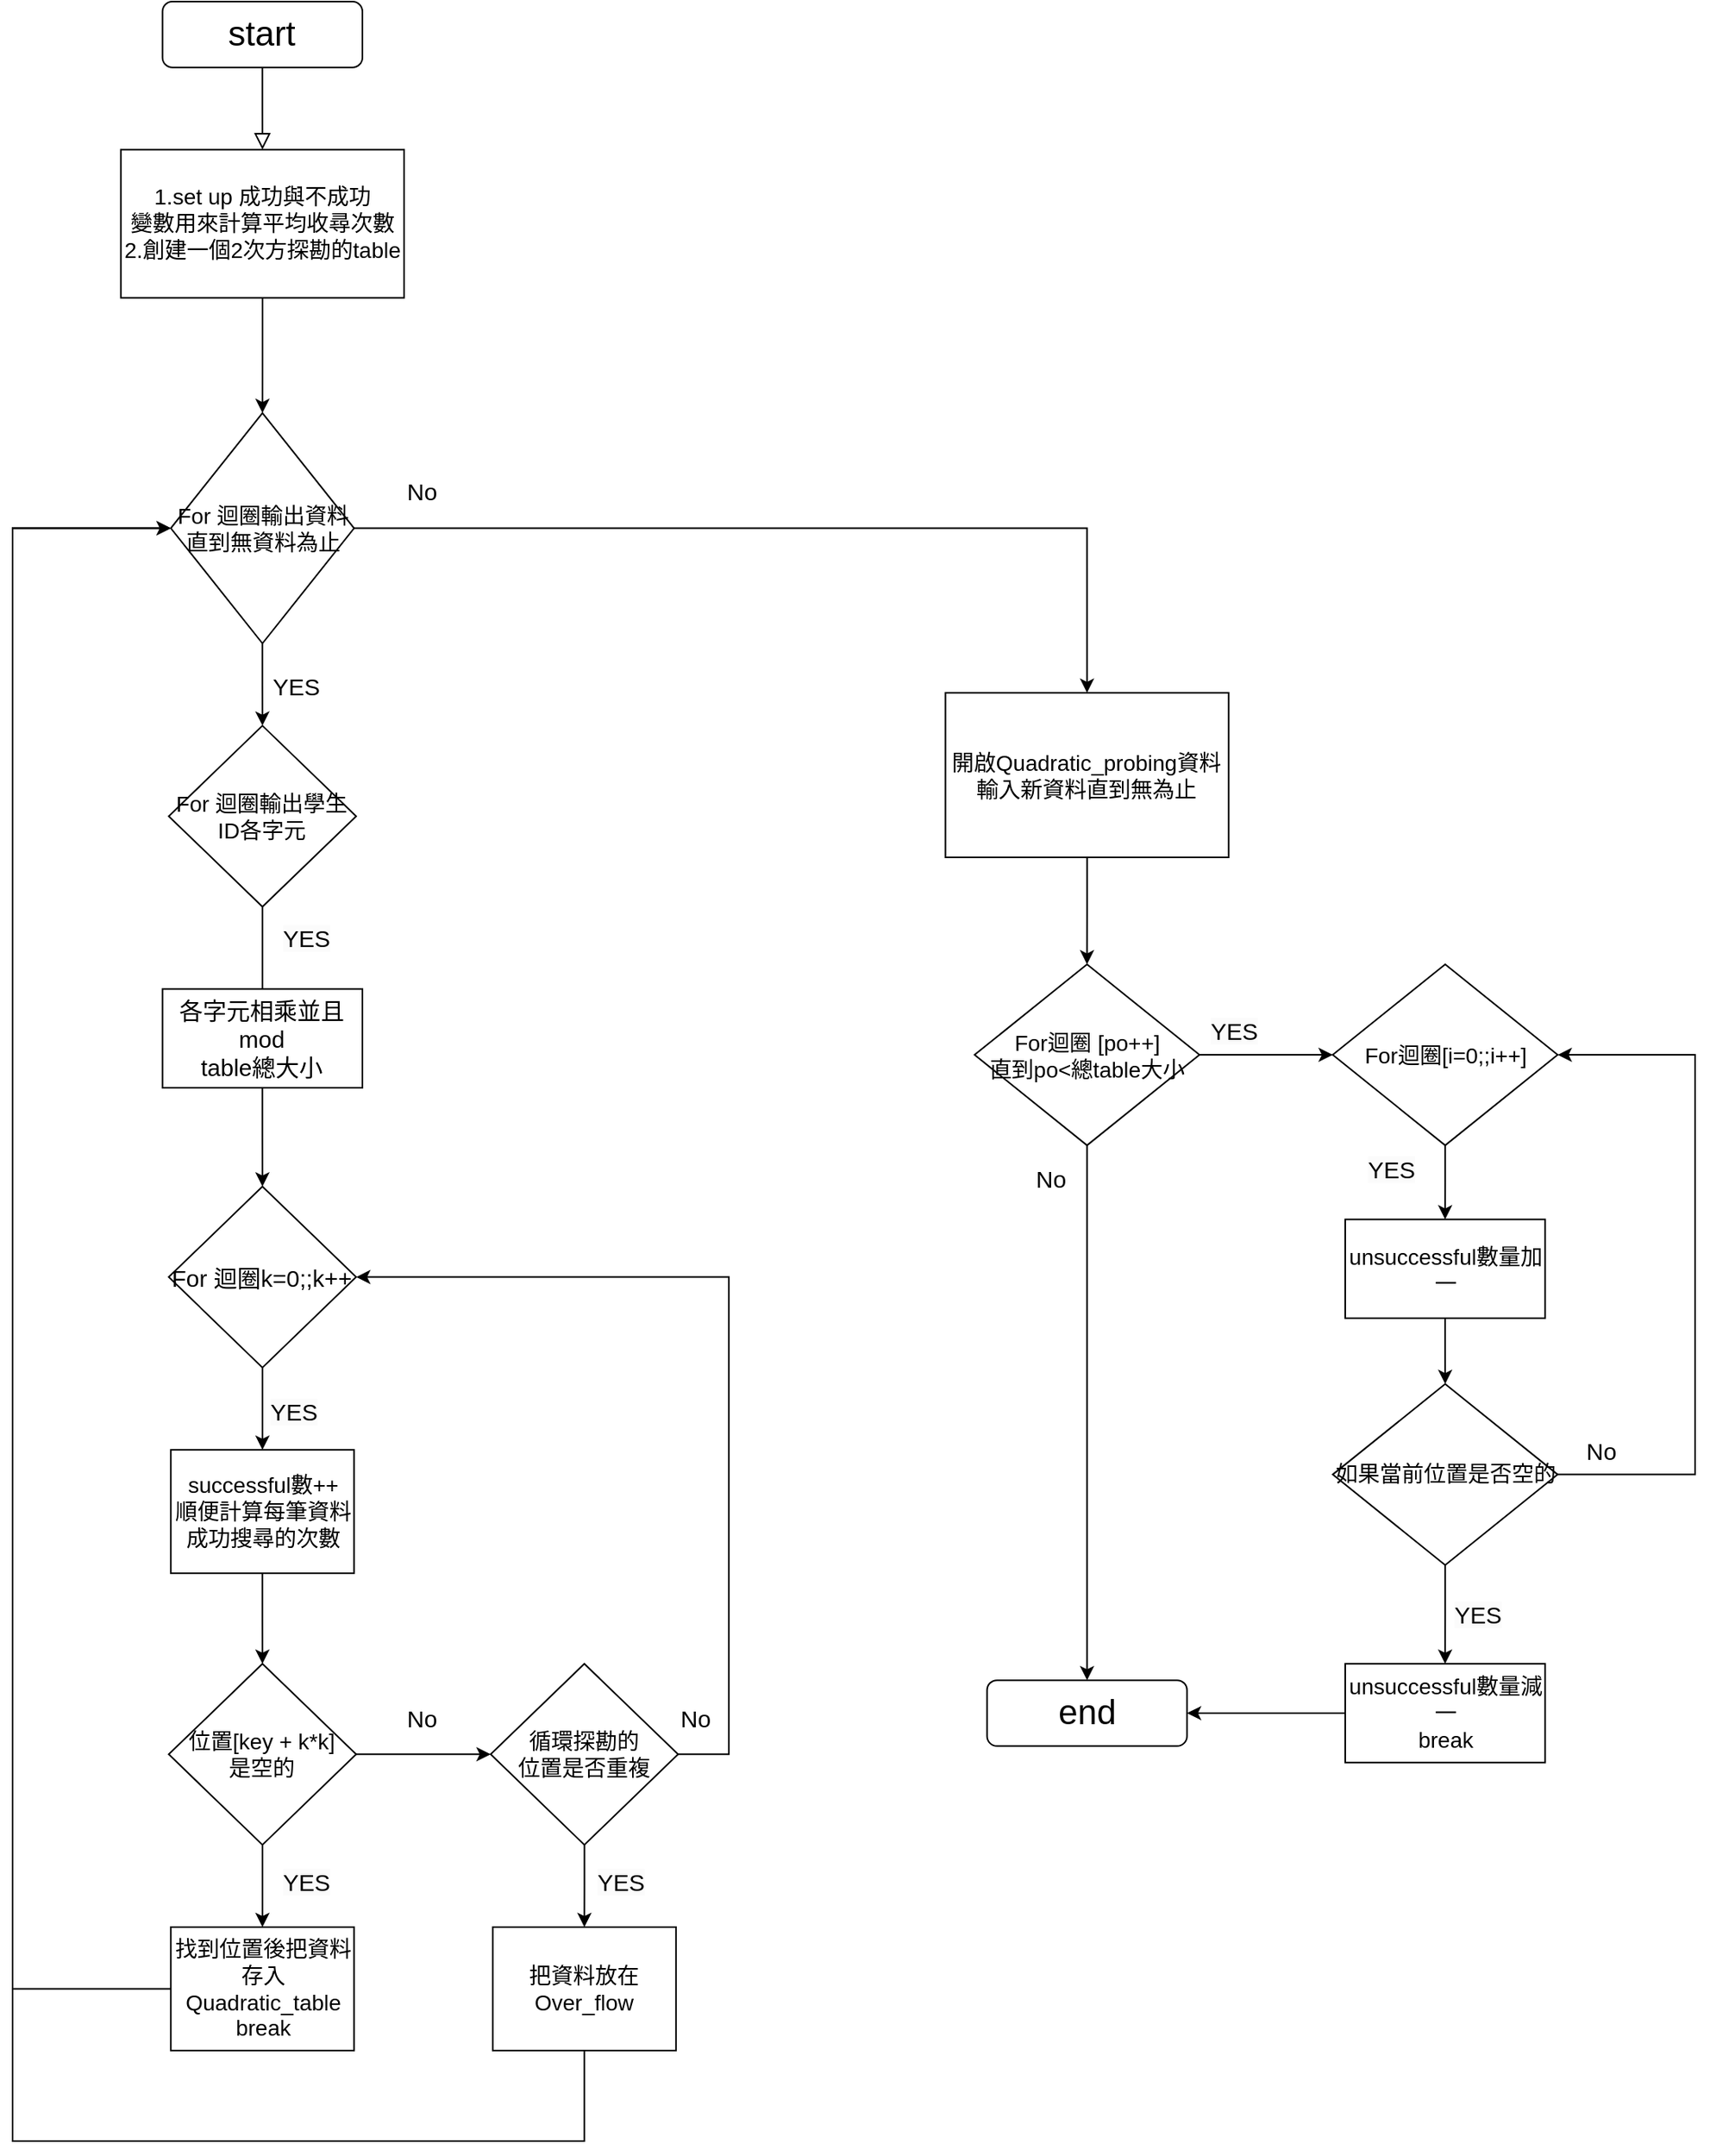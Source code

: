 <mxfile version="21.2.3" type="device">
  <diagram id="C5RBs43oDa-KdzZeNtuy" name="Page-1">
    <mxGraphModel dx="1859" dy="522" grid="1" gridSize="10" guides="1" tooltips="1" connect="1" arrows="1" fold="1" page="1" pageScale="1" pageWidth="827" pageHeight="1169" math="0" shadow="0">
      <root>
        <mxCell id="WIyWlLk6GJQsqaUBKTNV-0" />
        <mxCell id="WIyWlLk6GJQsqaUBKTNV-1" parent="WIyWlLk6GJQsqaUBKTNV-0" />
        <mxCell id="ADbTayrC-Ze4ekN7dhju-61" value="" style="group" parent="WIyWlLk6GJQsqaUBKTNV-1" vertex="1" connectable="0">
          <mxGeometry y="80" width="1070" height="1360" as="geometry" />
        </mxCell>
        <mxCell id="WIyWlLk6GJQsqaUBKTNV-2" value="" style="rounded=0;html=1;jettySize=auto;orthogonalLoop=1;fontSize=11;endArrow=block;endFill=0;endSize=8;strokeWidth=1;shadow=0;labelBackgroundColor=none;edgeStyle=orthogonalEdgeStyle;" parent="ADbTayrC-Ze4ekN7dhju-61" source="WIyWlLk6GJQsqaUBKTNV-3" edge="1">
          <mxGeometry relative="1" as="geometry">
            <mxPoint x="158.911" y="94.154" as="targetPoint" />
          </mxGeometry>
        </mxCell>
        <mxCell id="WIyWlLk6GJQsqaUBKTNV-3" value="&lt;font style=&quot;font-size: 22px;&quot;&gt;start&lt;/font&gt;" style="rounded=1;whiteSpace=wrap;html=1;fontSize=12;glass=0;strokeWidth=1;shadow=0;" parent="ADbTayrC-Ze4ekN7dhju-61" vertex="1">
          <mxGeometry x="95.347" width="127.129" height="41.846" as="geometry" />
        </mxCell>
        <mxCell id="WIyWlLk6GJQsqaUBKTNV-11" value="&lt;font style=&quot;font-size: 22px;&quot;&gt;end&lt;/font&gt;" style="rounded=1;whiteSpace=wrap;html=1;fontSize=12;glass=0;strokeWidth=1;shadow=0;" parent="ADbTayrC-Ze4ekN7dhju-61" vertex="1">
          <mxGeometry x="619.752" y="1067.077" width="127.129" height="41.846" as="geometry" />
        </mxCell>
        <mxCell id="ADbTayrC-Ze4ekN7dhju-0" value="&lt;font style=&quot;font-size: 14px;&quot;&gt;1.set up 成功與不成功&lt;br&gt;變數用來計算平均收尋次數&lt;br&gt;2.創建一個2次方探勘的table&lt;/font&gt;" style="rounded=0;whiteSpace=wrap;html=1;" parent="ADbTayrC-Ze4ekN7dhju-61" vertex="1">
          <mxGeometry x="68.861" y="94.154" width="180.099" height="94.154" as="geometry" />
        </mxCell>
        <mxCell id="ADbTayrC-Ze4ekN7dhju-4" value="&lt;font style=&quot;font-size: 14px;&quot;&gt;For 迴圈輸出資料&lt;br&gt;直到無資料為止&lt;/font&gt;" style="rhombus;whiteSpace=wrap;html=1;rounded=0;" parent="ADbTayrC-Ze4ekN7dhju-61" vertex="1">
          <mxGeometry x="100.644" y="261.538" width="116.535" height="146.462" as="geometry" />
        </mxCell>
        <mxCell id="ADbTayrC-Ze4ekN7dhju-9" style="edgeStyle=orthogonalEdgeStyle;rounded=0;orthogonalLoop=1;jettySize=auto;html=1;entryX=0.5;entryY=0;entryDx=0;entryDy=0;" parent="ADbTayrC-Ze4ekN7dhju-61" source="ADbTayrC-Ze4ekN7dhju-0" target="ADbTayrC-Ze4ekN7dhju-4" edge="1">
          <mxGeometry relative="1" as="geometry" />
        </mxCell>
        <mxCell id="ADbTayrC-Ze4ekN7dhju-8" value="&lt;font style=&quot;font-size: 14px;&quot;&gt;開啟Quadratic_probing資料&lt;br&gt;輸入新資料直到無為止&lt;/font&gt;" style="rounded=0;whiteSpace=wrap;html=1;" parent="ADbTayrC-Ze4ekN7dhju-61" vertex="1">
          <mxGeometry x="593.267" y="439.385" width="180.099" height="104.615" as="geometry" />
        </mxCell>
        <mxCell id="ADbTayrC-Ze4ekN7dhju-6" style="edgeStyle=orthogonalEdgeStyle;rounded=0;orthogonalLoop=1;jettySize=auto;html=1;entryX=0.5;entryY=0;entryDx=0;entryDy=0;" parent="ADbTayrC-Ze4ekN7dhju-61" source="ADbTayrC-Ze4ekN7dhju-4" target="ADbTayrC-Ze4ekN7dhju-8" edge="1">
          <mxGeometry relative="1" as="geometry">
            <mxPoint x="480.547" y="470.769" as="targetPoint" />
          </mxGeometry>
        </mxCell>
        <mxCell id="ADbTayrC-Ze4ekN7dhju-12" style="edgeStyle=orthogonalEdgeStyle;rounded=0;orthogonalLoop=1;jettySize=auto;html=1;" parent="ADbTayrC-Ze4ekN7dhju-61" source="ADbTayrC-Ze4ekN7dhju-10" edge="1">
          <mxGeometry relative="1" as="geometry">
            <mxPoint x="158.911" y="680.0" as="targetPoint" />
          </mxGeometry>
        </mxCell>
        <mxCell id="ADbTayrC-Ze4ekN7dhju-10" value="&lt;font style=&quot;font-size: 14px;&quot;&gt;For 迴圈輸出學生&lt;br&gt;ID各字元&lt;/font&gt;" style="rhombus;whiteSpace=wrap;html=1;rounded=0;" parent="ADbTayrC-Ze4ekN7dhju-61" vertex="1">
          <mxGeometry x="99.319" y="460.308" width="119.183" height="115.077" as="geometry" />
        </mxCell>
        <mxCell id="ADbTayrC-Ze4ekN7dhju-11" style="edgeStyle=orthogonalEdgeStyle;rounded=0;orthogonalLoop=1;jettySize=auto;html=1;entryX=0.5;entryY=0;entryDx=0;entryDy=0;" parent="ADbTayrC-Ze4ekN7dhju-61" source="ADbTayrC-Ze4ekN7dhju-4" target="ADbTayrC-Ze4ekN7dhju-10" edge="1">
          <mxGeometry relative="1" as="geometry" />
        </mxCell>
        <mxCell id="ADbTayrC-Ze4ekN7dhju-13" value="&lt;font style=&quot;font-size: 15px;&quot;&gt;各字元相乘並且mod&lt;br&gt;table總大小&lt;/font&gt;" style="rounded=0;whiteSpace=wrap;html=1;" parent="ADbTayrC-Ze4ekN7dhju-61" vertex="1">
          <mxGeometry x="95.347" y="627.692" width="127.129" height="62.769" as="geometry" />
        </mxCell>
        <mxCell id="ADbTayrC-Ze4ekN7dhju-16" value="&lt;font style=&quot;font-size: 15px;&quot;&gt;For 迴圈k=0;;k++&lt;/font&gt;" style="rhombus;whiteSpace=wrap;html=1;rounded=0;" parent="ADbTayrC-Ze4ekN7dhju-61" vertex="1">
          <mxGeometry x="99.319" y="753.231" width="119.183" height="115.077" as="geometry" />
        </mxCell>
        <mxCell id="ADbTayrC-Ze4ekN7dhju-15" value="" style="edgeStyle=orthogonalEdgeStyle;rounded=0;orthogonalLoop=1;jettySize=auto;html=1;entryX=0.5;entryY=0;entryDx=0;entryDy=0;" parent="ADbTayrC-Ze4ekN7dhju-61" source="ADbTayrC-Ze4ekN7dhju-13" target="ADbTayrC-Ze4ekN7dhju-16" edge="1">
          <mxGeometry relative="1" as="geometry">
            <mxPoint x="158.911" y="753.231" as="targetPoint" />
          </mxGeometry>
        </mxCell>
        <mxCell id="ADbTayrC-Ze4ekN7dhju-37" style="edgeStyle=orthogonalEdgeStyle;rounded=0;orthogonalLoop=1;jettySize=auto;html=1;entryX=0;entryY=0.5;entryDx=0;entryDy=0;" parent="ADbTayrC-Ze4ekN7dhju-61" source="ADbTayrC-Ze4ekN7dhju-20" target="ADbTayrC-Ze4ekN7dhju-4" edge="1">
          <mxGeometry relative="1" as="geometry">
            <Array as="points">
              <mxPoint y="1263.754" />
              <mxPoint y="334.769" />
            </Array>
          </mxGeometry>
        </mxCell>
        <mxCell id="ADbTayrC-Ze4ekN7dhju-20" value="&lt;font style=&quot;font-size: 14px;&quot;&gt;找到位置後把資料存入Quadratic_table&lt;br&gt;break&lt;/font&gt;" style="rounded=0;whiteSpace=wrap;html=1;" parent="ADbTayrC-Ze4ekN7dhju-61" vertex="1">
          <mxGeometry x="100.644" y="1224.0" width="116.535" height="78.462" as="geometry" />
        </mxCell>
        <mxCell id="ADbTayrC-Ze4ekN7dhju-28" style="edgeStyle=orthogonalEdgeStyle;rounded=0;orthogonalLoop=1;jettySize=auto;html=1;entryX=0.5;entryY=0;entryDx=0;entryDy=0;" parent="ADbTayrC-Ze4ekN7dhju-61" source="ADbTayrC-Ze4ekN7dhju-21" target="ADbTayrC-Ze4ekN7dhju-20" edge="1">
          <mxGeometry relative="1" as="geometry" />
        </mxCell>
        <mxCell id="ADbTayrC-Ze4ekN7dhju-21" value="&lt;font style=&quot;font-size: 14px;&quot;&gt;位置[key + k*k]&lt;br&gt;是空的&lt;/font&gt;" style="rhombus;whiteSpace=wrap;html=1;rounded=0;" parent="ADbTayrC-Ze4ekN7dhju-61" vertex="1">
          <mxGeometry x="99.319" y="1056.615" width="119.183" height="115.077" as="geometry" />
        </mxCell>
        <mxCell id="ADbTayrC-Ze4ekN7dhju-25" style="edgeStyle=orthogonalEdgeStyle;rounded=0;orthogonalLoop=1;jettySize=auto;html=1;" parent="ADbTayrC-Ze4ekN7dhju-61" source="ADbTayrC-Ze4ekN7dhju-23" target="ADbTayrC-Ze4ekN7dhju-21" edge="1">
          <mxGeometry relative="1" as="geometry" />
        </mxCell>
        <mxCell id="ADbTayrC-Ze4ekN7dhju-23" value="&lt;font style=&quot;font-size: 14px;&quot;&gt;successful數++&lt;br&gt;順便計算每筆資料成功搜尋的次數&lt;/font&gt;" style="rounded=0;whiteSpace=wrap;html=1;" parent="ADbTayrC-Ze4ekN7dhju-61" vertex="1">
          <mxGeometry x="100.644" y="920.615" width="116.535" height="78.462" as="geometry" />
        </mxCell>
        <mxCell id="ADbTayrC-Ze4ekN7dhju-24" style="edgeStyle=orthogonalEdgeStyle;rounded=0;orthogonalLoop=1;jettySize=auto;html=1;entryX=0.5;entryY=0;entryDx=0;entryDy=0;" parent="ADbTayrC-Ze4ekN7dhju-61" source="ADbTayrC-Ze4ekN7dhju-16" target="ADbTayrC-Ze4ekN7dhju-23" edge="1">
          <mxGeometry relative="1" as="geometry" />
        </mxCell>
        <mxCell id="ADbTayrC-Ze4ekN7dhju-36" style="edgeStyle=orthogonalEdgeStyle;rounded=0;orthogonalLoop=1;jettySize=auto;html=1;entryX=1;entryY=0.5;entryDx=0;entryDy=0;" parent="ADbTayrC-Ze4ekN7dhju-61" source="ADbTayrC-Ze4ekN7dhju-26" target="ADbTayrC-Ze4ekN7dhju-16" edge="1">
          <mxGeometry relative="1" as="geometry">
            <Array as="points">
              <mxPoint x="455.545" y="1114.154" />
              <mxPoint x="455.545" y="810.769" />
            </Array>
          </mxGeometry>
        </mxCell>
        <mxCell id="ADbTayrC-Ze4ekN7dhju-26" value="&lt;font style=&quot;font-size: 14px;&quot;&gt;循環探勘的&lt;br&gt;位置是否重複&lt;/font&gt;" style="rhombus;whiteSpace=wrap;html=1;rounded=0;" parent="ADbTayrC-Ze4ekN7dhju-61" vertex="1">
          <mxGeometry x="304.05" y="1056.615" width="119.183" height="115.077" as="geometry" />
        </mxCell>
        <mxCell id="ADbTayrC-Ze4ekN7dhju-27" style="edgeStyle=orthogonalEdgeStyle;rounded=0;orthogonalLoop=1;jettySize=auto;html=1;entryX=0;entryY=0.5;entryDx=0;entryDy=0;" parent="ADbTayrC-Ze4ekN7dhju-61" source="ADbTayrC-Ze4ekN7dhju-21" target="ADbTayrC-Ze4ekN7dhju-26" edge="1">
          <mxGeometry relative="1" as="geometry" />
        </mxCell>
        <mxCell id="ADbTayrC-Ze4ekN7dhju-38" style="edgeStyle=orthogonalEdgeStyle;rounded=0;orthogonalLoop=1;jettySize=auto;html=1;entryX=0;entryY=0.5;entryDx=0;entryDy=0;" parent="ADbTayrC-Ze4ekN7dhju-61" source="ADbTayrC-Ze4ekN7dhju-32" target="ADbTayrC-Ze4ekN7dhju-4" edge="1">
          <mxGeometry relative="1" as="geometry">
            <Array as="points">
              <mxPoint x="363.376" y="1360.0" />
              <mxPoint y="1360.0" />
              <mxPoint y="334.769" />
            </Array>
          </mxGeometry>
        </mxCell>
        <mxCell id="ADbTayrC-Ze4ekN7dhju-32" value="&lt;font style=&quot;font-size: 14px;&quot;&gt;把資料放在Over_flow&lt;/font&gt;" style="rounded=0;whiteSpace=wrap;html=1;" parent="ADbTayrC-Ze4ekN7dhju-61" vertex="1">
          <mxGeometry x="305.374" y="1224.0" width="116.535" height="78.462" as="geometry" />
        </mxCell>
        <mxCell id="ADbTayrC-Ze4ekN7dhju-35" style="edgeStyle=orthogonalEdgeStyle;rounded=0;orthogonalLoop=1;jettySize=auto;html=1;entryX=0.5;entryY=0;entryDx=0;entryDy=0;" parent="ADbTayrC-Ze4ekN7dhju-61" source="ADbTayrC-Ze4ekN7dhju-26" target="ADbTayrC-Ze4ekN7dhju-32" edge="1">
          <mxGeometry relative="1" as="geometry" />
        </mxCell>
        <mxCell id="ADbTayrC-Ze4ekN7dhju-59" style="edgeStyle=orthogonalEdgeStyle;rounded=0;orthogonalLoop=1;jettySize=auto;html=1;entryX=0.5;entryY=0;entryDx=0;entryDy=0;" parent="ADbTayrC-Ze4ekN7dhju-61" source="ADbTayrC-Ze4ekN7dhju-41" target="WIyWlLk6GJQsqaUBKTNV-11" edge="1">
          <mxGeometry relative="1" as="geometry">
            <mxPoint x="683.317" y="1046.154" as="targetPoint" />
          </mxGeometry>
        </mxCell>
        <mxCell id="ADbTayrC-Ze4ekN7dhju-41" value="&lt;font style=&quot;font-size: 14px;&quot;&gt;For迴圈 [po++]&lt;br&gt;直到po&amp;lt;總table大小&lt;/font&gt;" style="rhombus;whiteSpace=wrap;html=1;rounded=0;" parent="ADbTayrC-Ze4ekN7dhju-61" vertex="1">
          <mxGeometry x="611.807" y="612.0" width="143.02" height="115.077" as="geometry" />
        </mxCell>
        <mxCell id="ADbTayrC-Ze4ekN7dhju-42" value="" style="edgeStyle=orthogonalEdgeStyle;rounded=0;orthogonalLoop=1;jettySize=auto;html=1;" parent="ADbTayrC-Ze4ekN7dhju-61" source="ADbTayrC-Ze4ekN7dhju-8" target="ADbTayrC-Ze4ekN7dhju-41" edge="1">
          <mxGeometry relative="1" as="geometry" />
        </mxCell>
        <mxCell id="ADbTayrC-Ze4ekN7dhju-44" value="&lt;font style=&quot;font-size: 14px;&quot;&gt;For迴圈[i=0;;i++]&lt;/font&gt;" style="rhombus;whiteSpace=wrap;html=1;rounded=0;" parent="ADbTayrC-Ze4ekN7dhju-61" vertex="1">
          <mxGeometry x="839.579" y="612.0" width="143.02" height="115.077" as="geometry" />
        </mxCell>
        <mxCell id="ADbTayrC-Ze4ekN7dhju-45" value="" style="edgeStyle=orthogonalEdgeStyle;rounded=0;orthogonalLoop=1;jettySize=auto;html=1;" parent="ADbTayrC-Ze4ekN7dhju-61" source="ADbTayrC-Ze4ekN7dhju-41" target="ADbTayrC-Ze4ekN7dhju-44" edge="1">
          <mxGeometry relative="1" as="geometry" />
        </mxCell>
        <mxCell id="ADbTayrC-Ze4ekN7dhju-56" style="edgeStyle=orthogonalEdgeStyle;rounded=0;orthogonalLoop=1;jettySize=auto;html=1;exitX=1;exitY=0.5;exitDx=0;exitDy=0;entryX=1;entryY=0.5;entryDx=0;entryDy=0;" parent="ADbTayrC-Ze4ekN7dhju-61" source="ADbTayrC-Ze4ekN7dhju-46" target="ADbTayrC-Ze4ekN7dhju-44" edge="1">
          <mxGeometry relative="1" as="geometry">
            <Array as="points">
              <mxPoint x="1070" y="936.308" />
              <mxPoint x="1070" y="669.538" />
            </Array>
          </mxGeometry>
        </mxCell>
        <mxCell id="ADbTayrC-Ze4ekN7dhju-46" value="&lt;font style=&quot;font-size: 14px;&quot;&gt;如果當前位置是否空的&lt;/font&gt;" style="rhombus;whiteSpace=wrap;html=1;rounded=0;" parent="ADbTayrC-Ze4ekN7dhju-61" vertex="1">
          <mxGeometry x="839.579" y="878.769" width="143.02" height="115.077" as="geometry" />
        </mxCell>
        <mxCell id="ADbTayrC-Ze4ekN7dhju-60" style="edgeStyle=orthogonalEdgeStyle;rounded=0;orthogonalLoop=1;jettySize=auto;html=1;entryX=1;entryY=0.5;entryDx=0;entryDy=0;" parent="ADbTayrC-Ze4ekN7dhju-61" source="ADbTayrC-Ze4ekN7dhju-51" target="WIyWlLk6GJQsqaUBKTNV-11" edge="1">
          <mxGeometry relative="1" as="geometry" />
        </mxCell>
        <mxCell id="ADbTayrC-Ze4ekN7dhju-51" value="&lt;font style=&quot;font-size: 14px;&quot;&gt;unsuccessful數量減一&lt;br&gt;break&lt;/font&gt;" style="whiteSpace=wrap;html=1;rounded=0;" parent="ADbTayrC-Ze4ekN7dhju-61" vertex="1">
          <mxGeometry x="847.525" y="1056.615" width="127.129" height="62.769" as="geometry" />
        </mxCell>
        <mxCell id="ADbTayrC-Ze4ekN7dhju-52" value="" style="edgeStyle=orthogonalEdgeStyle;rounded=0;orthogonalLoop=1;jettySize=auto;html=1;" parent="ADbTayrC-Ze4ekN7dhju-61" source="ADbTayrC-Ze4ekN7dhju-46" target="ADbTayrC-Ze4ekN7dhju-51" edge="1">
          <mxGeometry relative="1" as="geometry" />
        </mxCell>
        <mxCell id="ADbTayrC-Ze4ekN7dhju-55" value="" style="edgeStyle=orthogonalEdgeStyle;rounded=0;orthogonalLoop=1;jettySize=auto;html=1;" parent="ADbTayrC-Ze4ekN7dhju-61" source="ADbTayrC-Ze4ekN7dhju-53" target="ADbTayrC-Ze4ekN7dhju-46" edge="1">
          <mxGeometry relative="1" as="geometry" />
        </mxCell>
        <mxCell id="ADbTayrC-Ze4ekN7dhju-53" value="&lt;font style=&quot;font-size: 14px;&quot;&gt;unsuccessful數量加一&lt;/font&gt;" style="whiteSpace=wrap;html=1;rounded=0;" parent="ADbTayrC-Ze4ekN7dhju-61" vertex="1">
          <mxGeometry x="847.525" y="774.154" width="127.129" height="62.769" as="geometry" />
        </mxCell>
        <mxCell id="ADbTayrC-Ze4ekN7dhju-54" value="" style="edgeStyle=orthogonalEdgeStyle;rounded=0;orthogonalLoop=1;jettySize=auto;html=1;" parent="ADbTayrC-Ze4ekN7dhju-61" source="ADbTayrC-Ze4ekN7dhju-44" target="ADbTayrC-Ze4ekN7dhju-53" edge="1">
          <mxGeometry relative="1" as="geometry" />
        </mxCell>
        <mxCell id="ADbTayrC-Ze4ekN7dhju-62" value="&lt;font style=&quot;font-size: 15px;&quot;&gt;No&lt;/font&gt;" style="text;html=1;align=center;verticalAlign=middle;resizable=0;points=[];autosize=1;strokeColor=none;fillColor=none;fontSize=22;" parent="ADbTayrC-Ze4ekN7dhju-61" vertex="1">
          <mxGeometry x="240" y="290" width="40" height="40" as="geometry" />
        </mxCell>
        <mxCell id="ADbTayrC-Ze4ekN7dhju-63" value="YES" style="text;html=1;align=center;verticalAlign=middle;resizable=0;points=[];autosize=1;strokeColor=none;fillColor=none;fontSize=15;" parent="ADbTayrC-Ze4ekN7dhju-61" vertex="1">
          <mxGeometry x="155" y="420" width="50" height="30" as="geometry" />
        </mxCell>
        <mxCell id="ADbTayrC-Ze4ekN7dhju-64" value="&lt;span style=&quot;color: rgb(0, 0, 0); font-family: Helvetica; font-size: 15px; font-style: normal; font-variant-ligatures: normal; font-variant-caps: normal; font-weight: 400; letter-spacing: normal; orphans: 2; text-align: center; text-indent: 0px; text-transform: none; widows: 2; word-spacing: 0px; -webkit-text-stroke-width: 0px; background-color: rgb(251, 251, 251); text-decoration-thickness: initial; text-decoration-style: initial; text-decoration-color: initial; float: none; display: inline !important;&quot;&gt;YES&lt;/span&gt;" style="text;whiteSpace=wrap;html=1;fontSize=15;" parent="ADbTayrC-Ze4ekN7dhju-61" vertex="1">
          <mxGeometry x="170" y="580" width="60" height="40" as="geometry" />
        </mxCell>
        <mxCell id="ADbTayrC-Ze4ekN7dhju-65" value="&lt;span style=&quot;color: rgb(0, 0, 0); font-family: Helvetica; font-size: 15px; font-style: normal; font-variant-ligatures: normal; font-variant-caps: normal; font-weight: 400; letter-spacing: normal; orphans: 2; text-align: center; text-indent: 0px; text-transform: none; widows: 2; word-spacing: 0px; -webkit-text-stroke-width: 0px; background-color: rgb(251, 251, 251); text-decoration-thickness: initial; text-decoration-style: initial; text-decoration-color: initial; float: none; display: inline !important;&quot;&gt;YES&lt;/span&gt;" style="text;whiteSpace=wrap;html=1;fontSize=15;" parent="ADbTayrC-Ze4ekN7dhju-61" vertex="1">
          <mxGeometry x="162.48" y="880.62" width="60" height="40" as="geometry" />
        </mxCell>
        <mxCell id="ADbTayrC-Ze4ekN7dhju-66" value="&lt;span style=&quot;color: rgb(0, 0, 0); font-family: Helvetica; font-size: 15px; font-style: normal; font-variant-ligatures: normal; font-variant-caps: normal; font-weight: 400; letter-spacing: normal; orphans: 2; text-align: center; text-indent: 0px; text-transform: none; widows: 2; word-spacing: 0px; -webkit-text-stroke-width: 0px; background-color: rgb(251, 251, 251); text-decoration-thickness: initial; text-decoration-style: initial; text-decoration-color: initial; float: none; display: inline !important;&quot;&gt;YES&lt;/span&gt;" style="text;whiteSpace=wrap;html=1;fontSize=15;" parent="ADbTayrC-Ze4ekN7dhju-61" vertex="1">
          <mxGeometry x="170" y="1180" width="60" height="40" as="geometry" />
        </mxCell>
        <mxCell id="ADbTayrC-Ze4ekN7dhju-67" value="&lt;font style=&quot;font-size: 15px;&quot;&gt;No&lt;/font&gt;" style="text;html=1;align=center;verticalAlign=middle;resizable=0;points=[];autosize=1;strokeColor=none;fillColor=none;fontSize=22;" parent="ADbTayrC-Ze4ekN7dhju-61" vertex="1">
          <mxGeometry x="240" y="1070" width="40" height="40" as="geometry" />
        </mxCell>
        <mxCell id="ADbTayrC-Ze4ekN7dhju-68" value="&lt;span style=&quot;color: rgb(0, 0, 0); font-family: Helvetica; font-size: 15px; font-style: normal; font-variant-ligatures: normal; font-variant-caps: normal; font-weight: 400; letter-spacing: normal; orphans: 2; text-align: center; text-indent: 0px; text-transform: none; widows: 2; word-spacing: 0px; -webkit-text-stroke-width: 0px; background-color: rgb(251, 251, 251); text-decoration-thickness: initial; text-decoration-style: initial; text-decoration-color: initial; float: none; display: inline !important;&quot;&gt;YES&lt;/span&gt;" style="text;whiteSpace=wrap;html=1;fontSize=15;" parent="ADbTayrC-Ze4ekN7dhju-61" vertex="1">
          <mxGeometry x="370" y="1180" width="60" height="40" as="geometry" />
        </mxCell>
        <mxCell id="ADbTayrC-Ze4ekN7dhju-70" value="&lt;font style=&quot;font-size: 15px;&quot;&gt;No&lt;/font&gt;" style="text;html=1;align=center;verticalAlign=middle;resizable=0;points=[];autosize=1;strokeColor=none;fillColor=none;fontSize=22;" parent="ADbTayrC-Ze4ekN7dhju-61" vertex="1">
          <mxGeometry x="414" y="1070" width="40" height="40" as="geometry" />
        </mxCell>
        <mxCell id="ADbTayrC-Ze4ekN7dhju-71" value="&lt;font style=&quot;font-size: 15px;&quot;&gt;No&lt;/font&gt;" style="text;html=1;align=center;verticalAlign=middle;resizable=0;points=[];autosize=1;strokeColor=none;fillColor=none;fontSize=22;" parent="ADbTayrC-Ze4ekN7dhju-61" vertex="1">
          <mxGeometry x="640" y="727.08" width="40" height="40" as="geometry" />
        </mxCell>
        <mxCell id="ADbTayrC-Ze4ekN7dhju-72" value="&lt;span style=&quot;color: rgb(0, 0, 0); font-family: Helvetica; font-size: 15px; font-style: normal; font-variant-ligatures: normal; font-variant-caps: normal; font-weight: 400; letter-spacing: normal; orphans: 2; text-align: center; text-indent: 0px; text-transform: none; widows: 2; word-spacing: 0px; -webkit-text-stroke-width: 0px; background-color: rgb(251, 251, 251); text-decoration-thickness: initial; text-decoration-style: initial; text-decoration-color: initial; float: none; display: inline !important;&quot;&gt;YES&lt;/span&gt;" style="text;whiteSpace=wrap;html=1;fontSize=15;" parent="ADbTayrC-Ze4ekN7dhju-61" vertex="1">
          <mxGeometry x="760" y="639.08" width="60" height="40" as="geometry" />
        </mxCell>
        <mxCell id="ADbTayrC-Ze4ekN7dhju-73" value="&lt;span style=&quot;color: rgb(0, 0, 0); font-family: Helvetica; font-size: 15px; font-style: normal; font-variant-ligatures: normal; font-variant-caps: normal; font-weight: 400; letter-spacing: normal; orphans: 2; text-align: center; text-indent: 0px; text-transform: none; widows: 2; word-spacing: 0px; -webkit-text-stroke-width: 0px; background-color: rgb(251, 251, 251); text-decoration-thickness: initial; text-decoration-style: initial; text-decoration-color: initial; float: none; display: inline !important;&quot;&gt;YES&lt;/span&gt;" style="text;whiteSpace=wrap;html=1;fontSize=15;" parent="ADbTayrC-Ze4ekN7dhju-61" vertex="1">
          <mxGeometry x="860" y="727.08" width="60" height="40" as="geometry" />
        </mxCell>
        <mxCell id="ADbTayrC-Ze4ekN7dhju-74" value="&lt;span style=&quot;color: rgb(0, 0, 0); font-family: Helvetica; font-size: 15px; font-style: normal; font-variant-ligatures: normal; font-variant-caps: normal; font-weight: 400; letter-spacing: normal; orphans: 2; text-align: center; text-indent: 0px; text-transform: none; widows: 2; word-spacing: 0px; -webkit-text-stroke-width: 0px; background-color: rgb(251, 251, 251); text-decoration-thickness: initial; text-decoration-style: initial; text-decoration-color: initial; float: none; display: inline !important;&quot;&gt;YES&lt;/span&gt;" style="text;whiteSpace=wrap;html=1;fontSize=15;" parent="ADbTayrC-Ze4ekN7dhju-61" vertex="1">
          <mxGeometry x="914.65" y="1010" width="60" height="40" as="geometry" />
        </mxCell>
        <mxCell id="ADbTayrC-Ze4ekN7dhju-75" value="&lt;font style=&quot;font-size: 15px;&quot;&gt;No&lt;/font&gt;" style="text;html=1;align=center;verticalAlign=middle;resizable=0;points=[];autosize=1;strokeColor=none;fillColor=none;fontSize=22;" parent="ADbTayrC-Ze4ekN7dhju-61" vertex="1">
          <mxGeometry x="990" y="900.0" width="40" height="40" as="geometry" />
        </mxCell>
      </root>
    </mxGraphModel>
  </diagram>
</mxfile>
